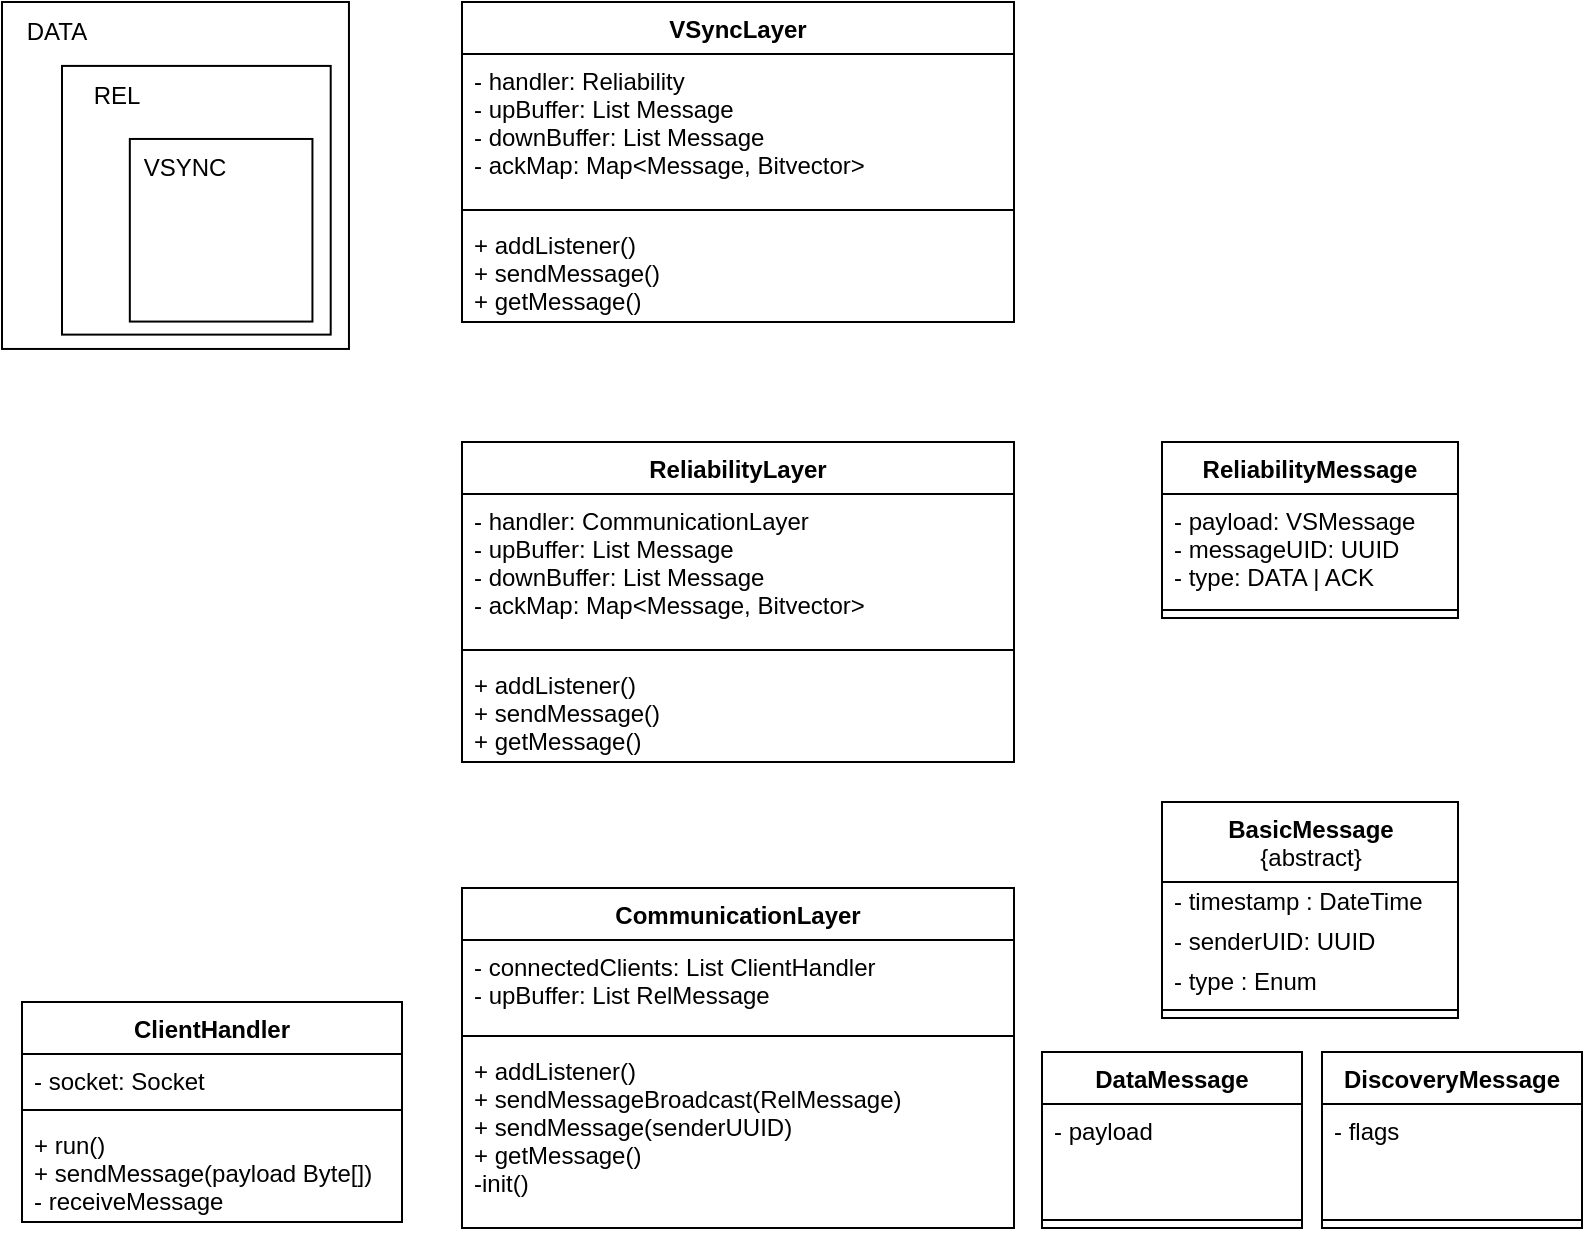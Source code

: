 <mxfile version="20.5.3" type="embed" pages="2"><diagram id="uH54kyftliJ96vURA3TG" name="Pagina-1"><mxGraphModel dx="956" dy="534" grid="1" gridSize="10" guides="1" tooltips="1" connect="1" arrows="1" fold="1" page="1" pageScale="1" pageWidth="1169" pageHeight="827" background="none" math="0" shadow="0"><root><mxCell id="0"/><mxCell id="1" parent="0"/><mxCell id="1DaD0b_Yj19bJ4eFErKd-1" value="CommunicationLayer" style="swimlane;fontStyle=1;align=center;verticalAlign=top;childLayout=stackLayout;horizontal=1;startSize=26;horizontalStack=0;resizeParent=1;resizeParentMax=0;resizeLast=0;collapsible=1;marginBottom=0;" parent="1" vertex="1"><mxGeometry x="380" y="583" width="276" height="170" as="geometry"/></mxCell><mxCell id="1DaD0b_Yj19bJ4eFErKd-2" value="- connectedClients: List ClientHandler&#10;- upBuffer: List RelMessage" style="text;strokeColor=none;fillColor=none;align=left;verticalAlign=top;spacingLeft=4;spacingRight=4;overflow=hidden;rotatable=0;points=[[0,0.5],[1,0.5]];portConstraint=eastwest;" parent="1DaD0b_Yj19bJ4eFErKd-1" vertex="1"><mxGeometry y="26" width="276" height="44" as="geometry"/></mxCell><mxCell id="1DaD0b_Yj19bJ4eFErKd-3" value="" style="line;strokeWidth=1;fillColor=none;align=left;verticalAlign=middle;spacingTop=-1;spacingLeft=3;spacingRight=3;rotatable=0;labelPosition=right;points=[];portConstraint=eastwest;strokeColor=inherit;" parent="1DaD0b_Yj19bJ4eFErKd-1" vertex="1"><mxGeometry y="70" width="276" height="8" as="geometry"/></mxCell><mxCell id="1DaD0b_Yj19bJ4eFErKd-4" value="+ addListener()&#10;+ sendMessageBroadcast(RelMessage)&#10;+ sendMessage(senderUUID)&#10;+ getMessage()&#10;-init()" style="text;strokeColor=none;fillColor=none;align=left;verticalAlign=top;spacingLeft=4;spacingRight=4;overflow=hidden;rotatable=0;points=[[0,0.5],[1,0.5]];portConstraint=eastwest;" parent="1DaD0b_Yj19bJ4eFErKd-1" vertex="1"><mxGeometry y="78" width="276" height="92" as="geometry"/></mxCell><mxCell id="1DaD0b_Yj19bJ4eFErKd-9" value="DataMessage" style="swimlane;fontStyle=1;align=center;verticalAlign=top;childLayout=stackLayout;horizontal=1;startSize=26;horizontalStack=0;resizeParent=1;resizeParentMax=0;resizeLast=0;collapsible=1;marginBottom=0;" parent="1" vertex="1"><mxGeometry x="670" y="665" width="130" height="88" as="geometry"/></mxCell><mxCell id="1DaD0b_Yj19bJ4eFErKd-10" value="- payload" style="text;strokeColor=none;fillColor=none;align=left;verticalAlign=top;spacingLeft=4;spacingRight=4;overflow=hidden;rotatable=0;points=[[0,0.5],[1,0.5]];portConstraint=eastwest;" parent="1DaD0b_Yj19bJ4eFErKd-9" vertex="1"><mxGeometry y="26" width="130" height="54" as="geometry"/></mxCell><mxCell id="1DaD0b_Yj19bJ4eFErKd-11" value="" style="line;strokeWidth=1;fillColor=none;align=left;verticalAlign=middle;spacingTop=-1;spacingLeft=3;spacingRight=3;rotatable=0;labelPosition=right;points=[];portConstraint=eastwest;strokeColor=inherit;" parent="1DaD0b_Yj19bJ4eFErKd-9" vertex="1"><mxGeometry y="80" width="130" height="8" as="geometry"/></mxCell><mxCell id="1DaD0b_Yj19bJ4eFErKd-13" value="ReliabilityLayer" style="swimlane;fontStyle=1;align=center;verticalAlign=top;childLayout=stackLayout;horizontal=1;startSize=26;horizontalStack=0;resizeParent=1;resizeParentMax=0;resizeLast=0;collapsible=1;marginBottom=0;" parent="1" vertex="1"><mxGeometry x="380" y="360" width="276" height="160" as="geometry"/></mxCell><mxCell id="1DaD0b_Yj19bJ4eFErKd-14" value="- handler: CommunicationLayer&#10;- upBuffer: List Message&#10;- downBuffer: List Message&#10;- ackMap: Map&lt;Message, Bitvector&gt;" style="text;strokeColor=none;fillColor=none;align=left;verticalAlign=top;spacingLeft=4;spacingRight=4;overflow=hidden;rotatable=0;points=[[0,0.5],[1,0.5]];portConstraint=eastwest;" parent="1DaD0b_Yj19bJ4eFErKd-13" vertex="1"><mxGeometry y="26" width="276" height="74" as="geometry"/></mxCell><mxCell id="1DaD0b_Yj19bJ4eFErKd-15" value="" style="line;strokeWidth=1;fillColor=none;align=left;verticalAlign=middle;spacingTop=-1;spacingLeft=3;spacingRight=3;rotatable=0;labelPosition=right;points=[];portConstraint=eastwest;strokeColor=inherit;" parent="1DaD0b_Yj19bJ4eFErKd-13" vertex="1"><mxGeometry y="100" width="276" height="8" as="geometry"/></mxCell><mxCell id="1DaD0b_Yj19bJ4eFErKd-16" value="+ addListener()&#10;+ sendMessage()&#10;+ getMessage()&#10;" style="text;strokeColor=none;fillColor=none;align=left;verticalAlign=top;spacingLeft=4;spacingRight=4;overflow=hidden;rotatable=0;points=[[0,0.5],[1,0.5]];portConstraint=eastwest;" parent="1DaD0b_Yj19bJ4eFErKd-13" vertex="1"><mxGeometry y="108" width="276" height="52" as="geometry"/></mxCell><mxCell id="1DaD0b_Yj19bJ4eFErKd-17" value="ReliabilityMessage" style="swimlane;fontStyle=1;align=center;verticalAlign=top;childLayout=stackLayout;horizontal=1;startSize=26;horizontalStack=0;resizeParent=1;resizeParentMax=0;resizeLast=0;collapsible=1;marginBottom=0;" parent="1" vertex="1"><mxGeometry x="730" y="360" width="148" height="88" as="geometry"/></mxCell><mxCell id="1DaD0b_Yj19bJ4eFErKd-18" value="- payload: VSMessage&#10;- messageUID: UUID&#10;- type: DATA | ACK" style="text;strokeColor=none;fillColor=none;align=left;verticalAlign=top;spacingLeft=4;spacingRight=4;overflow=hidden;rotatable=0;points=[[0,0.5],[1,0.5]];portConstraint=eastwest;" parent="1DaD0b_Yj19bJ4eFErKd-17" vertex="1"><mxGeometry y="26" width="148" height="54" as="geometry"/></mxCell><mxCell id="1DaD0b_Yj19bJ4eFErKd-19" value="" style="line;strokeWidth=1;fillColor=none;align=left;verticalAlign=middle;spacingTop=-1;spacingLeft=3;spacingRight=3;rotatable=0;labelPosition=right;points=[];portConstraint=eastwest;strokeColor=inherit;" parent="1DaD0b_Yj19bJ4eFErKd-17" vertex="1"><mxGeometry y="80" width="148" height="8" as="geometry"/></mxCell><mxCell id="1DaD0b_Yj19bJ4eFErKd-21" value="VSyncLayer" style="swimlane;fontStyle=1;align=center;verticalAlign=top;childLayout=stackLayout;horizontal=1;startSize=26;horizontalStack=0;resizeParent=1;resizeParentMax=0;resizeLast=0;collapsible=1;marginBottom=0;" parent="1" vertex="1"><mxGeometry x="380" y="140" width="276" height="160" as="geometry"/></mxCell><mxCell id="1DaD0b_Yj19bJ4eFErKd-22" value="- handler: Reliability&#10;- upBuffer: List Message&#10;- downBuffer: List Message&#10;- ackMap: Map&lt;Message, Bitvector&gt;" style="text;strokeColor=none;fillColor=none;align=left;verticalAlign=top;spacingLeft=4;spacingRight=4;overflow=hidden;rotatable=0;points=[[0,0.5],[1,0.5]];portConstraint=eastwest;" parent="1DaD0b_Yj19bJ4eFErKd-21" vertex="1"><mxGeometry y="26" width="276" height="74" as="geometry"/></mxCell><mxCell id="1DaD0b_Yj19bJ4eFErKd-23" value="" style="line;strokeWidth=1;fillColor=none;align=left;verticalAlign=middle;spacingTop=-1;spacingLeft=3;spacingRight=3;rotatable=0;labelPosition=right;points=[];portConstraint=eastwest;strokeColor=inherit;" parent="1DaD0b_Yj19bJ4eFErKd-21" vertex="1"><mxGeometry y="100" width="276" height="8" as="geometry"/></mxCell><mxCell id="1DaD0b_Yj19bJ4eFErKd-24" value="+ addListener()&#10;+ sendMessage()&#10;+ getMessage()" style="text;strokeColor=none;fillColor=none;align=left;verticalAlign=top;spacingLeft=4;spacingRight=4;overflow=hidden;rotatable=0;points=[[0,0.5],[1,0.5]];portConstraint=eastwest;" parent="1DaD0b_Yj19bJ4eFErKd-21" vertex="1"><mxGeometry y="108" width="276" height="52" as="geometry"/></mxCell><mxCell id="1DaD0b_Yj19bJ4eFErKd-29" value="DiscoveryMessage" style="swimlane;fontStyle=1;align=center;verticalAlign=top;childLayout=stackLayout;horizontal=1;startSize=26;horizontalStack=0;resizeParent=1;resizeParentMax=0;resizeLast=0;collapsible=1;marginBottom=0;" parent="1" vertex="1"><mxGeometry x="810" y="665" width="130" height="88" as="geometry"/></mxCell><mxCell id="1DaD0b_Yj19bJ4eFErKd-30" value="- flags" style="text;strokeColor=none;fillColor=none;align=left;verticalAlign=top;spacingLeft=4;spacingRight=4;overflow=hidden;rotatable=0;points=[[0,0.5],[1,0.5]];portConstraint=eastwest;" parent="1DaD0b_Yj19bJ4eFErKd-29" vertex="1"><mxGeometry y="26" width="130" height="54" as="geometry"/></mxCell><mxCell id="1DaD0b_Yj19bJ4eFErKd-31" value="" style="line;strokeWidth=1;fillColor=none;align=left;verticalAlign=middle;spacingTop=-1;spacingLeft=3;spacingRight=3;rotatable=0;labelPosition=right;points=[];portConstraint=eastwest;strokeColor=inherit;" parent="1DaD0b_Yj19bJ4eFErKd-29" vertex="1"><mxGeometry y="80" width="130" height="8" as="geometry"/></mxCell><mxCell id="1DaD0b_Yj19bJ4eFErKd-38" value="&lt;b&gt;BasicMessage&lt;/b&gt;&lt;br&gt;{abstract}" style="swimlane;fontStyle=0;align=center;verticalAlign=top;childLayout=stackLayout;horizontal=1;startSize=40;horizontalStack=0;resizeParent=1;resizeParentMax=0;resizeLast=0;collapsible=0;marginBottom=0;html=1;" parent="1" vertex="1"><mxGeometry x="730" y="540" width="148" height="108" as="geometry"/></mxCell><mxCell id="1DaD0b_Yj19bJ4eFErKd-40" value="- timestamp : DateTime" style="text;html=1;strokeColor=none;fillColor=none;align=left;verticalAlign=middle;spacingLeft=4;spacingRight=4;overflow=hidden;rotatable=0;points=[[0,0.5],[1,0.5]];portConstraint=eastwest;" parent="1DaD0b_Yj19bJ4eFErKd-38" vertex="1"><mxGeometry y="40" width="148" height="20" as="geometry"/></mxCell><mxCell id="1DaD0b_Yj19bJ4eFErKd-46" value="- senderUID: UUID" style="text;html=1;strokeColor=none;fillColor=none;align=left;verticalAlign=middle;spacingLeft=4;spacingRight=4;overflow=hidden;rotatable=0;points=[[0,0.5],[1,0.5]];portConstraint=eastwest;" parent="1DaD0b_Yj19bJ4eFErKd-38" vertex="1"><mxGeometry y="60" width="148" height="20" as="geometry"/></mxCell><mxCell id="1DaD0b_Yj19bJ4eFErKd-47" value="- type : Enum" style="text;html=1;strokeColor=none;fillColor=none;align=left;verticalAlign=middle;spacingLeft=4;spacingRight=4;overflow=hidden;rotatable=0;points=[[0,0.5],[1,0.5]];portConstraint=eastwest;" parent="1DaD0b_Yj19bJ4eFErKd-38" vertex="1"><mxGeometry y="80" width="148" height="20" as="geometry"/></mxCell><mxCell id="1DaD0b_Yj19bJ4eFErKd-43" value="" style="line;strokeWidth=1;fillColor=none;align=left;verticalAlign=middle;spacingTop=-1;spacingLeft=3;spacingRight=3;rotatable=0;labelPosition=right;points=[];portConstraint=eastwest;" parent="1DaD0b_Yj19bJ4eFErKd-38" vertex="1"><mxGeometry y="100" width="148" height="8" as="geometry"/></mxCell><mxCell id="ZzXIpPAD5MCdEfTn8lEt-1" value="ClientHandler" style="swimlane;fontStyle=1;align=center;verticalAlign=top;childLayout=stackLayout;horizontal=1;startSize=26;horizontalStack=0;resizeParent=1;resizeParentMax=0;resizeLast=0;collapsible=1;marginBottom=0;" parent="1" vertex="1"><mxGeometry x="160" y="640" width="190" height="110" as="geometry"/></mxCell><mxCell id="ZzXIpPAD5MCdEfTn8lEt-2" value="- socket: Socket" style="text;strokeColor=none;fillColor=none;align=left;verticalAlign=top;spacingLeft=4;spacingRight=4;overflow=hidden;rotatable=0;points=[[0,0.5],[1,0.5]];portConstraint=eastwest;" parent="ZzXIpPAD5MCdEfTn8lEt-1" vertex="1"><mxGeometry y="26" width="190" height="24" as="geometry"/></mxCell><mxCell id="ZzXIpPAD5MCdEfTn8lEt-3" value="" style="line;strokeWidth=1;fillColor=none;align=left;verticalAlign=middle;spacingTop=-1;spacingLeft=3;spacingRight=3;rotatable=0;labelPosition=right;points=[];portConstraint=eastwest;strokeColor=inherit;" parent="ZzXIpPAD5MCdEfTn8lEt-1" vertex="1"><mxGeometry y="50" width="190" height="8" as="geometry"/></mxCell><mxCell id="ZzXIpPAD5MCdEfTn8lEt-4" value="+ run()&#10;+ sendMessage(payload Byte[])&#10;- receiveMessage" style="text;strokeColor=none;fillColor=none;align=left;verticalAlign=top;spacingLeft=4;spacingRight=4;overflow=hidden;rotatable=0;points=[[0,0.5],[1,0.5]];portConstraint=eastwest;" parent="ZzXIpPAD5MCdEfTn8lEt-1" vertex="1"><mxGeometry y="58" width="190" height="52" as="geometry"/></mxCell><mxCell id="ZzXIpPAD5MCdEfTn8lEt-22" value="" style="group" parent="1" vertex="1" connectable="0"><mxGeometry x="150" y="140" width="173.48" height="173.48" as="geometry"/></mxCell><mxCell id="ZzXIpPAD5MCdEfTn8lEt-9" value="" style="whiteSpace=wrap;html=1;aspect=fixed;movable=0;resizable=0;rotatable=0;deletable=0;editable=0;locked=1;connectable=0;" parent="ZzXIpPAD5MCdEfTn8lEt-22" vertex="1"><mxGeometry width="173.478" height="173.478" as="geometry"/></mxCell><mxCell id="ZzXIpPAD5MCdEfTn8lEt-13" value="" style="whiteSpace=wrap;html=1;aspect=fixed;movable=1;resizable=1;rotatable=1;deletable=1;editable=1;locked=0;connectable=1;" parent="ZzXIpPAD5MCdEfTn8lEt-22" vertex="1"><mxGeometry x="30" y="31.96" width="134.35" height="134.35" as="geometry"/></mxCell><mxCell id="ZzXIpPAD5MCdEfTn8lEt-16" value="" style="whiteSpace=wrap;html=1;aspect=fixed;movable=1;resizable=1;rotatable=1;deletable=1;editable=1;locked=0;connectable=1;" parent="ZzXIpPAD5MCdEfTn8lEt-22" vertex="1"><mxGeometry x="63.913" y="68.478" width="91.304" height="91.304" as="geometry"/></mxCell><mxCell id="ZzXIpPAD5MCdEfTn8lEt-18" value="DATA" style="text;html=1;strokeColor=none;fillColor=none;align=center;verticalAlign=middle;whiteSpace=wrap;rounded=0;movable=0;resizable=0;rotatable=0;deletable=0;editable=0;locked=1;connectable=0;" parent="ZzXIpPAD5MCdEfTn8lEt-22" vertex="1"><mxGeometry width="54.783" height="29.348" as="geometry"/></mxCell><mxCell id="ZzXIpPAD5MCdEfTn8lEt-15" value="REL" style="text;html=1;strokeColor=none;fillColor=none;align=center;verticalAlign=middle;whiteSpace=wrap;rounded=0;movable=0;resizable=0;rotatable=0;deletable=0;editable=0;locked=1;connectable=0;" parent="ZzXIpPAD5MCdEfTn8lEt-22" vertex="1"><mxGeometry x="30" y="30" width="54.79" height="33.26" as="geometry"/></mxCell><mxCell id="ZzXIpPAD5MCdEfTn8lEt-12" value="VSYNC" style="text;html=1;strokeColor=none;fillColor=none;align=center;verticalAlign=middle;whiteSpace=wrap;rounded=0;movable=0;resizable=0;rotatable=0;deletable=0;editable=0;locked=1;connectable=0;" parent="ZzXIpPAD5MCdEfTn8lEt-22" vertex="1"><mxGeometry x="63.913" y="68.478" width="54.783" height="29.348" as="geometry"/></mxCell></root></mxGraphModel></diagram><diagram id="d3YnmPJicnSrvJ-u_3Hq" name="NewHostProtocol"><mxGraphModel dx="1585" dy="411" grid="1" gridSize="10" guides="1" tooltips="1" connect="1" arrows="1" fold="1" page="1" pageScale="1" pageWidth="850" pageHeight="1100" math="0" shadow="0"><root><mxCell id="0"/><mxCell id="1" parent="0"/><mxCell id="uTx8Rj_7TUOLLO0W6Pyp-1" value="Host A" style="shape=umlLifeline;perimeter=lifelinePerimeter;whiteSpace=wrap;html=1;container=1;collapsible=0;recursiveResize=0;outlineConnect=0;" vertex="1" parent="1"><mxGeometry x="80" y="40" width="100" height="470" as="geometry"/></mxCell><mxCell id="uTx8Rj_7TUOLLO0W6Pyp-6" value="" style="html=1;points=[];perimeter=orthogonalPerimeter;" vertex="1" parent="uTx8Rj_7TUOLLO0W6Pyp-1"><mxGeometry x="45" y="100" width="10" height="80" as="geometry"/></mxCell><mxCell id="uTx8Rj_7TUOLLO0W6Pyp-19" value="" style="html=1;points=[];perimeter=orthogonalPerimeter;" vertex="1" parent="uTx8Rj_7TUOLLO0W6Pyp-1"><mxGeometry x="45" y="300" width="10" height="80" as="geometry"/></mxCell><mxCell id="uTx8Rj_7TUOLLO0W6Pyp-2" value="Host B" style="shape=umlLifeline;perimeter=lifelinePerimeter;whiteSpace=wrap;html=1;container=1;collapsible=0;recursiveResize=0;outlineConnect=0;" vertex="1" parent="1"><mxGeometry x="375" y="40" width="100" height="470" as="geometry"/></mxCell><mxCell id="uTx8Rj_7TUOLLO0W6Pyp-10" value="" style="html=1;points=[];perimeter=orthogonalPerimeter;" vertex="1" parent="uTx8Rj_7TUOLLO0W6Pyp-2"><mxGeometry x="45" y="180" width="10" height="80" as="geometry"/></mxCell><mxCell id="uTx8Rj_7TUOLLO0W6Pyp-3" value="Host C" style="shape=umlLifeline;perimeter=lifelinePerimeter;whiteSpace=wrap;html=1;container=1;collapsible=0;recursiveResize=0;outlineConnect=0;" vertex="1" parent="1"><mxGeometry x="660" y="247" width="100" height="300" as="geometry"/></mxCell><mxCell id="uTx8Rj_7TUOLLO0W6Pyp-4" value="DISCOVERY" style="html=1;verticalAlign=bottom;startArrow=oval;startFill=1;endArrow=block;startSize=8;rounded=0;" edge="1" parent="1" source="uTx8Rj_7TUOLLO0W6Pyp-1" target="uTx8Rj_7TUOLLO0W6Pyp-2"><mxGeometry width="60" relative="1" as="geometry"><mxPoint x="390" y="220" as="sourcePoint"/><mxPoint x="430" y="220" as="targetPoint"/><Array as="points"><mxPoint x="200" y="110"/></Array></mxGeometry></mxCell><mxCell id="uTx8Rj_7TUOLLO0W6Pyp-5" value="DISCOVERY" style="html=1;verticalAlign=bottom;startArrow=oval;startFill=1;endArrow=block;startSize=8;rounded=0;" edge="1" parent="1" source="uTx8Rj_7TUOLLO0W6Pyp-2" target="uTx8Rj_7TUOLLO0W6Pyp-1"><mxGeometry width="60" relative="1" as="geometry"><mxPoint x="139.5" y="120" as="sourcePoint"/><mxPoint x="434.5" y="120" as="targetPoint"/><Array as="points"><mxPoint x="210" y="140"/></Array></mxGeometry></mxCell><mxCell id="uTx8Rj_7TUOLLO0W6Pyp-7" value="&lt;div style=&quot;text-align: center;&quot;&gt;&lt;span style=&quot;background-color: initial;&quot;&gt;BECAME VIEW MANAGER&lt;/span&gt;&lt;/div&gt;" style="text;html=1;strokeColor=none;fillColor=none;align=left;verticalAlign=middle;whiteSpace=wrap;rounded=0;" vertex="1" parent="1"><mxGeometry x="-30" y="140" width="130" height="30" as="geometry"/></mxCell><mxCell id="uTx8Rj_7TUOLLO0W6Pyp-9" value="DISCOVERY" style="html=1;verticalAlign=bottom;startArrow=oval;startFill=1;endArrow=block;startSize=8;rounded=0;" edge="1" parent="1" source="uTx8Rj_7TUOLLO0W6Pyp-3" target="uTx8Rj_7TUOLLO0W6Pyp-1"><mxGeometry width="60" relative="1" as="geometry"><mxPoint x="380" y="340" as="sourcePoint"/><mxPoint x="440" y="340" as="targetPoint"/><Array as="points"><mxPoint x="420" y="340"/></Array></mxGeometry></mxCell><mxCell id="uTx8Rj_7TUOLLO0W6Pyp-11" value="INITIAL TOPOLOGY" style="html=1;verticalAlign=bottom;endArrow=block;entryX=0;entryY=0;rounded=0;" edge="1" target="uTx8Rj_7TUOLLO0W6Pyp-10" parent="1" source="uTx8Rj_7TUOLLO0W6Pyp-1"><mxGeometry relative="1" as="geometry"><mxPoint x="350" y="200" as="sourcePoint"/></mxGeometry></mxCell><mxCell id="uTx8Rj_7TUOLLO0W6Pyp-12" value="CONFIRM" style="html=1;verticalAlign=bottom;endArrow=open;dashed=1;endSize=8;exitX=0;exitY=0.95;rounded=0;" edge="1" source="uTx8Rj_7TUOLLO0W6Pyp-10" parent="1" target="uTx8Rj_7TUOLLO0W6Pyp-1"><mxGeometry relative="1" as="geometry"><mxPoint x="350" y="276" as="targetPoint"/></mxGeometry></mxCell><mxCell id="uTx8Rj_7TUOLLO0W6Pyp-13" value="CONNECT &amp;&#10;ESTABLISH VIEW MANAGER" style="text;align=center;fontStyle=0;verticalAlign=middle;spacingLeft=3;spacingRight=3;strokeColor=none;rotatable=0;points=[[0,0.5],[1,0.5]];portConstraint=eastwest;" vertex="1" parent="1"><mxGeometry x="480" y="221" width="80" height="26" as="geometry"/></mxCell><mxCell id="uTx8Rj_7TUOLLO0W6Pyp-17" value="DISCOVERY" style="html=1;verticalAlign=bottom;startArrow=oval;startFill=1;endArrow=block;startSize=8;rounded=0;" edge="1" parent="1" source="uTx8Rj_7TUOLLO0W6Pyp-3" target="uTx8Rj_7TUOLLO0W6Pyp-2"><mxGeometry width="60" relative="1" as="geometry"><mxPoint x="719.5" y="350" as="sourcePoint"/><mxPoint x="139.731" y="350" as="targetPoint"/><Array as="points"><mxPoint x="570" y="370"/></Array></mxGeometry></mxCell><mxCell id="uTx8Rj_7TUOLLO0W6Pyp-18" value="ADVERTIZE" style="html=1;verticalAlign=bottom;startArrow=oval;startFill=1;endArrow=block;startSize=8;rounded=0;" edge="1" parent="1" source="uTx8Rj_7TUOLLO0W6Pyp-2" target="uTx8Rj_7TUOLLO0W6Pyp-1"><mxGeometry width="60" relative="1" as="geometry"><mxPoint x="390" y="360" as="sourcePoint"/><mxPoint x="220" y="450" as="targetPoint"/><Array as="points"><mxPoint x="290" y="370"/><mxPoint x="170" y="340"/></Array></mxGeometry></mxCell><mxCell id="uTx8Rj_7TUOLLO0W6Pyp-20" value="START A VIEW CHANGE" style="text;html=1;strokeColor=none;fillColor=none;align=center;verticalAlign=middle;whiteSpace=wrap;rounded=0;" vertex="1" parent="1"><mxGeometry x="40" y="350" width="60" height="30" as="geometry"/></mxCell></root></mxGraphModel></diagram></mxfile>
